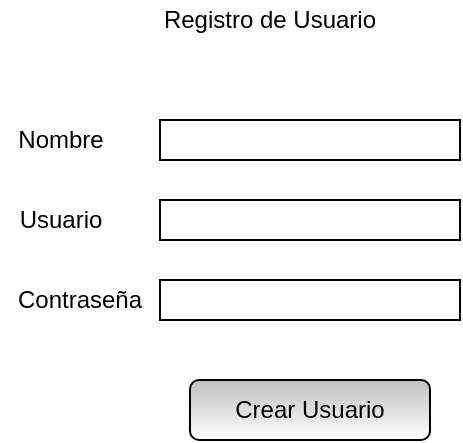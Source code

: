 <mxfile version="14.6.12" type="github" pages="8">
  <diagram id="YV1dHheQMbIW_KVCzwkJ" name="Registro Docente">
    <mxGraphModel dx="433" dy="402" grid="1" gridSize="10" guides="1" tooltips="1" connect="1" arrows="1" fold="1" page="1" pageScale="1" pageWidth="827" pageHeight="1169" math="0" shadow="0">
      <root>
        <mxCell id="0" />
        <mxCell id="1" parent="0" />
        <mxCell id="ewFbGT-FpTYjorqZr8Pc-1" value="" style="verticalLabelPosition=bottom;verticalAlign=top;html=1;shape=mxgraph.basic.rect;fillColor2=none;strokeWidth=1;size=20;indent=5;" parent="1" vertex="1">
          <mxGeometry x="120" y="70" width="150" height="20" as="geometry" />
        </mxCell>
        <mxCell id="ewFbGT-FpTYjorqZr8Pc-2" value="Nombre" style="text;html=1;align=center;verticalAlign=middle;resizable=0;points=[];autosize=1;strokeColor=none;" parent="1" vertex="1">
          <mxGeometry x="40" y="70" width="60" height="20" as="geometry" />
        </mxCell>
        <mxCell id="ewFbGT-FpTYjorqZr8Pc-3" value="" style="verticalLabelPosition=bottom;verticalAlign=top;html=1;shape=mxgraph.basic.rect;fillColor2=none;strokeWidth=1;size=20;indent=5;" parent="1" vertex="1">
          <mxGeometry x="120" y="110" width="150" height="20" as="geometry" />
        </mxCell>
        <mxCell id="ewFbGT-FpTYjorqZr8Pc-4" value="Usuario" style="text;html=1;align=center;verticalAlign=middle;resizable=0;points=[];autosize=1;strokeColor=none;" parent="1" vertex="1">
          <mxGeometry x="40" y="110" width="60" height="20" as="geometry" />
        </mxCell>
        <mxCell id="ewFbGT-FpTYjorqZr8Pc-5" value="" style="verticalLabelPosition=bottom;verticalAlign=top;html=1;shape=mxgraph.basic.rect;fillColor2=none;strokeWidth=1;size=20;indent=5;" parent="1" vertex="1">
          <mxGeometry x="120" y="150" width="150" height="20" as="geometry" />
        </mxCell>
        <mxCell id="ewFbGT-FpTYjorqZr8Pc-6" value="Contraseña" style="text;html=1;strokeColor=none;fillColor=none;align=center;verticalAlign=middle;whiteSpace=wrap;rounded=0;" parent="1" vertex="1">
          <mxGeometry x="60" y="150" width="40" height="20" as="geometry" />
        </mxCell>
        <mxCell id="ewFbGT-FpTYjorqZr8Pc-8" value="Crear Usuario" style="rounded=1;whiteSpace=wrap;html=1;gradientColor=#ffffff;fillColor=#BFBFBF;" parent="1" vertex="1">
          <mxGeometry x="135" y="200" width="120" height="30" as="geometry" />
        </mxCell>
        <mxCell id="9tH2D3IvDzq1De1yopXQ-1" value="Registro de Usuario" style="text;html=1;strokeColor=none;fillColor=none;align=center;verticalAlign=middle;whiteSpace=wrap;rounded=0;" vertex="1" parent="1">
          <mxGeometry x="95" y="10" width="160" height="20" as="geometry" />
        </mxCell>
      </root>
    </mxGraphModel>
  </diagram>
  <diagram id="m-CUgD-hjozo70Uh1sP4" name="Registro Alumno">
    <mxGraphModel dx="433" dy="402" grid="1" gridSize="10" guides="1" tooltips="1" connect="1" arrows="1" fold="1" page="1" pageScale="1" pageWidth="827" pageHeight="1169" math="0" shadow="0">
      <root>
        <mxCell id="Od82P2nvVVEPtzWRUM7q-0" />
        <mxCell id="Od82P2nvVVEPtzWRUM7q-1" parent="Od82P2nvVVEPtzWRUM7q-0" />
        <mxCell id="kD8qAAmjWUUe5dYk5nVf-0" value="" style="verticalLabelPosition=bottom;verticalAlign=top;html=1;shape=mxgraph.basic.rect;fillColor2=none;strokeWidth=1;size=20;indent=5;" parent="Od82P2nvVVEPtzWRUM7q-1" vertex="1">
          <mxGeometry x="120" y="40" width="150" height="20" as="geometry" />
        </mxCell>
        <mxCell id="kD8qAAmjWUUe5dYk5nVf-1" value="Nombre" style="text;html=1;align=center;verticalAlign=middle;resizable=0;points=[];autosize=1;strokeColor=none;" parent="Od82P2nvVVEPtzWRUM7q-1" vertex="1">
          <mxGeometry x="40" y="40" width="60" height="20" as="geometry" />
        </mxCell>
        <mxCell id="kD8qAAmjWUUe5dYk5nVf-2" value="" style="verticalLabelPosition=bottom;verticalAlign=top;html=1;shape=mxgraph.basic.rect;fillColor2=none;strokeWidth=1;size=20;indent=5;" parent="Od82P2nvVVEPtzWRUM7q-1" vertex="1">
          <mxGeometry x="120" y="80" width="150" height="20" as="geometry" />
        </mxCell>
        <mxCell id="kD8qAAmjWUUe5dYk5nVf-3" value="Usuario" style="text;html=1;align=center;verticalAlign=middle;resizable=0;points=[];autosize=1;strokeColor=none;" parent="Od82P2nvVVEPtzWRUM7q-1" vertex="1">
          <mxGeometry x="40" y="80" width="60" height="20" as="geometry" />
        </mxCell>
        <mxCell id="kD8qAAmjWUUe5dYk5nVf-4" value="" style="verticalLabelPosition=bottom;verticalAlign=top;html=1;shape=mxgraph.basic.rect;fillColor2=none;strokeWidth=1;size=20;indent=5;" parent="Od82P2nvVVEPtzWRUM7q-1" vertex="1">
          <mxGeometry x="120" y="120" width="150" height="20" as="geometry" />
        </mxCell>
        <mxCell id="kD8qAAmjWUUe5dYk5nVf-5" value="Contraseña" style="text;html=1;strokeColor=none;fillColor=none;align=center;verticalAlign=middle;whiteSpace=wrap;rounded=0;" parent="Od82P2nvVVEPtzWRUM7q-1" vertex="1">
          <mxGeometry x="60" y="120" width="40" height="20" as="geometry" />
        </mxCell>
        <mxCell id="kD8qAAmjWUUe5dYk5nVf-6" value="Crear Usuario" style="rounded=1;whiteSpace=wrap;html=1;gradientColor=#ffffff;fillColor=#BFBFBF;" parent="Od82P2nvVVEPtzWRUM7q-1" vertex="1">
          <mxGeometry x="130" y="260" width="120" height="30" as="geometry" />
        </mxCell>
        <mxCell id="1U7D5sSQxu5XLb_-FUQH-0" value="Seleccione Docente" style="swimlane;fontStyle=0;childLayout=stackLayout;horizontal=1;startSize=26;horizontalStack=0;resizeParent=1;resizeParentMax=0;resizeLast=0;collapsible=1;marginBottom=0;" parent="Od82P2nvVVEPtzWRUM7q-1" vertex="1">
          <mxGeometry x="120" y="150" width="140" height="78" as="geometry">
            <mxRectangle x="120" y="150" width="140" height="26" as="alternateBounds" />
          </mxGeometry>
        </mxCell>
        <mxCell id="1U7D5sSQxu5XLb_-FUQH-1" value="Docente_1" style="text;strokeColor=none;fillColor=none;align=left;verticalAlign=top;spacingLeft=4;spacingRight=4;overflow=hidden;rotatable=0;points=[[0,0.5],[1,0.5]];portConstraint=eastwest;" parent="1U7D5sSQxu5XLb_-FUQH-0" vertex="1">
          <mxGeometry y="26" width="140" height="26" as="geometry" />
        </mxCell>
        <mxCell id="1U7D5sSQxu5XLb_-FUQH-2" value="Docente_2" style="text;strokeColor=none;fillColor=none;align=left;verticalAlign=top;spacingLeft=4;spacingRight=4;overflow=hidden;rotatable=0;points=[[0,0.5],[1,0.5]];portConstraint=eastwest;" parent="1U7D5sSQxu5XLb_-FUQH-0" vertex="1">
          <mxGeometry y="52" width="140" height="26" as="geometry" />
        </mxCell>
        <mxCell id="eyEHDWy3Nl8EK4-6sjcZ-0" value="Registro de Usuario" style="text;html=1;strokeColor=none;fillColor=none;align=center;verticalAlign=middle;whiteSpace=wrap;rounded=0;" vertex="1" parent="Od82P2nvVVEPtzWRUM7q-1">
          <mxGeometry x="95" y="10" width="160" height="20" as="geometry" />
        </mxCell>
      </root>
    </mxGraphModel>
  </diagram>
  <diagram id="Cj4Yf2S5x4H9VyB0fq1e" name="Ingresar en la aplicación">
    <mxGraphModel dx="433" dy="402" grid="1" gridSize="10" guides="1" tooltips="1" connect="1" arrows="1" fold="1" page="1" pageScale="1" pageWidth="827" pageHeight="1169" math="0" shadow="0">
      <root>
        <mxCell id="EuSndRcAn0-1ZsPF0-Ai-0" />
        <mxCell id="EuSndRcAn0-1ZsPF0-Ai-1" parent="EuSndRcAn0-1ZsPF0-Ai-0" />
        <mxCell id="cLrDrodDBKRvs9lB35q8-0" value="" style="verticalLabelPosition=bottom;verticalAlign=top;html=1;shape=mxgraph.basic.rect;fillColor2=none;strokeWidth=1;size=20;indent=5;" parent="EuSndRcAn0-1ZsPF0-Ai-1" vertex="1">
          <mxGeometry x="100" y="50" width="150" height="20" as="geometry" />
        </mxCell>
        <mxCell id="cLrDrodDBKRvs9lB35q8-1" value="Usuario" style="text;html=1;align=center;verticalAlign=middle;resizable=0;points=[];autosize=1;strokeColor=none;" parent="EuSndRcAn0-1ZsPF0-Ai-1" vertex="1">
          <mxGeometry x="30" y="50" width="60" height="20" as="geometry" />
        </mxCell>
        <mxCell id="cLrDrodDBKRvs9lB35q8-2" value="" style="verticalLabelPosition=bottom;verticalAlign=top;html=1;shape=mxgraph.basic.rect;fillColor2=none;strokeWidth=1;size=20;indent=5;" parent="EuSndRcAn0-1ZsPF0-Ai-1" vertex="1">
          <mxGeometry x="100" y="90" width="150" height="20" as="geometry" />
        </mxCell>
        <mxCell id="cLrDrodDBKRvs9lB35q8-3" value="Contraseña" style="text;html=1;strokeColor=none;fillColor=none;align=center;verticalAlign=middle;whiteSpace=wrap;rounded=0;" parent="EuSndRcAn0-1ZsPF0-Ai-1" vertex="1">
          <mxGeometry x="40" y="90" width="40" height="20" as="geometry" />
        </mxCell>
        <mxCell id="cLrDrodDBKRvs9lB35q8-4" value="Crear Usuario" style="rounded=1;whiteSpace=wrap;html=1;gradientColor=#ffffff;fillColor=#BFBFBF;" parent="EuSndRcAn0-1ZsPF0-Ai-1" vertex="1">
          <mxGeometry x="115" y="130" width="120" height="30" as="geometry" />
        </mxCell>
        <mxCell id="fsz1M_mNe-D2oPDwwXoG-0" value="Login" style="text;html=1;strokeColor=none;fillColor=none;align=center;verticalAlign=middle;whiteSpace=wrap;rounded=0;" vertex="1" parent="EuSndRcAn0-1ZsPF0-Ai-1">
          <mxGeometry x="95" y="10" width="160" height="20" as="geometry" />
        </mxCell>
      </root>
    </mxGraphModel>
  </diagram>
  <diagram id="rMn7dtW7TJwoexM8sdgQ" name="Docente-Cambiar nivel">
    <mxGraphModel dx="433" dy="402" grid="1" gridSize="10" guides="1" tooltips="1" connect="1" arrows="1" fold="1" page="1" pageScale="1" pageWidth="827" pageHeight="1169" math="0" shadow="0">
      <root>
        <mxCell id="kVy9fr1I10_7O9rKxGLd-0" />
        <mxCell id="kVy9fr1I10_7O9rKxGLd-1" parent="kVy9fr1I10_7O9rKxGLd-0" />
        <mxCell id="C1Rp3mb0hRp-LGn97svT-6" value="Asignar nivel" style="rounded=1;whiteSpace=wrap;html=1;gradientColor=#ffffff;fillColor=#BFBFBF;" vertex="1" parent="kVy9fr1I10_7O9rKxGLd-1">
          <mxGeometry x="130" y="222" width="120" height="30" as="geometry" />
        </mxCell>
        <mxCell id="C1Rp3mb0hRp-LGn97svT-7" value="Seleccione Alumno" style="swimlane;fontStyle=0;childLayout=stackLayout;horizontal=1;startSize=26;horizontalStack=0;resizeParent=1;resizeParentMax=0;resizeLast=0;collapsible=1;marginBottom=0;" vertex="1" collapsed="1" parent="kVy9fr1I10_7O9rKxGLd-1">
          <mxGeometry x="120" y="70" width="140" height="26" as="geometry">
            <mxRectangle x="120" y="12" width="140" height="104" as="alternateBounds" />
          </mxGeometry>
        </mxCell>
        <mxCell id="C1Rp3mb0hRp-LGn97svT-8" value="Docente_1" style="text;strokeColor=none;fillColor=none;align=left;verticalAlign=top;spacingLeft=4;spacingRight=4;overflow=hidden;rotatable=0;points=[[0,0.5],[1,0.5]];portConstraint=eastwest;" vertex="1" parent="C1Rp3mb0hRp-LGn97svT-7">
          <mxGeometry y="26" width="140" height="26" as="geometry" />
        </mxCell>
        <mxCell id="C1Rp3mb0hRp-LGn97svT-9" value="Docente_2" style="text;strokeColor=none;fillColor=none;align=left;verticalAlign=top;spacingLeft=4;spacingRight=4;overflow=hidden;rotatable=0;points=[[0,0.5],[1,0.5]];portConstraint=eastwest;" vertex="1" parent="C1Rp3mb0hRp-LGn97svT-7">
          <mxGeometry y="52" width="140" height="26" as="geometry" />
        </mxCell>
        <mxCell id="C1Rp3mb0hRp-LGn97svT-13" value="Seleccione Docente" style="swimlane;fontStyle=0;childLayout=stackLayout;horizontal=1;startSize=26;horizontalStack=0;resizeParent=1;resizeParentMax=0;resizeLast=0;collapsible=1;marginBottom=0;" vertex="1" collapsed="1" parent="C1Rp3mb0hRp-LGn97svT-7">
          <mxGeometry y="78" width="140" height="26" as="geometry">
            <mxRectangle x="120" y="12" width="140" height="78" as="alternateBounds" />
          </mxGeometry>
        </mxCell>
        <mxCell id="C1Rp3mb0hRp-LGn97svT-14" value="Docente_1" style="text;strokeColor=none;fillColor=none;align=left;verticalAlign=top;spacingLeft=4;spacingRight=4;overflow=hidden;rotatable=0;points=[[0,0.5],[1,0.5]];portConstraint=eastwest;" vertex="1" parent="C1Rp3mb0hRp-LGn97svT-13">
          <mxGeometry y="26" width="140" height="26" as="geometry" />
        </mxCell>
        <mxCell id="C1Rp3mb0hRp-LGn97svT-15" value="Docente_2" style="text;strokeColor=none;fillColor=none;align=left;verticalAlign=top;spacingLeft=4;spacingRight=4;overflow=hidden;rotatable=0;points=[[0,0.5],[1,0.5]];portConstraint=eastwest;" vertex="1" parent="C1Rp3mb0hRp-LGn97svT-13">
          <mxGeometry y="52" width="140" height="26" as="geometry" />
        </mxCell>
        <mxCell id="C1Rp3mb0hRp-LGn97svT-10" value="Seleccione Nivel" style="swimlane;fontStyle=0;childLayout=stackLayout;horizontal=1;startSize=26;horizontalStack=0;resizeParent=1;resizeParentMax=0;resizeLast=0;collapsible=1;marginBottom=0;" vertex="1" parent="kVy9fr1I10_7O9rKxGLd-1">
          <mxGeometry x="120" y="118" width="140" height="104" as="geometry">
            <mxRectangle x="120" y="60" width="140" height="26" as="alternateBounds" />
          </mxGeometry>
        </mxCell>
        <mxCell id="C1Rp3mb0hRp-LGn97svT-11" value="Inicial" style="text;strokeColor=none;fillColor=none;align=left;verticalAlign=top;spacingLeft=4;spacingRight=4;overflow=hidden;rotatable=0;points=[[0,0.5],[1,0.5]];portConstraint=eastwest;" vertex="1" parent="C1Rp3mb0hRp-LGn97svT-10">
          <mxGeometry y="26" width="140" height="26" as="geometry" />
        </mxCell>
        <mxCell id="C1Rp3mb0hRp-LGn97svT-17" value="Intermedio" style="text;strokeColor=none;fillColor=none;align=left;verticalAlign=top;spacingLeft=4;spacingRight=4;overflow=hidden;rotatable=0;points=[[0,0.5],[1,0.5]];portConstraint=eastwest;" vertex="1" parent="C1Rp3mb0hRp-LGn97svT-10">
          <mxGeometry y="52" width="140" height="26" as="geometry" />
        </mxCell>
        <mxCell id="C1Rp3mb0hRp-LGn97svT-12" value="Avanzado" style="text;strokeColor=none;fillColor=none;align=left;verticalAlign=top;spacingLeft=4;spacingRight=4;overflow=hidden;rotatable=0;points=[[0,0.5],[1,0.5]];portConstraint=eastwest;" vertex="1" parent="C1Rp3mb0hRp-LGn97svT-10">
          <mxGeometry y="78" width="140" height="26" as="geometry" />
        </mxCell>
        <mxCell id="OB08e2t2LJzxi1CSdvcI-0" value="Asignación de Nivel" style="text;html=1;strokeColor=none;fillColor=none;align=center;verticalAlign=middle;whiteSpace=wrap;rounded=0;" vertex="1" parent="kVy9fr1I10_7O9rKxGLd-1">
          <mxGeometry x="100" y="16" width="160" height="20" as="geometry" />
        </mxCell>
      </root>
    </mxGraphModel>
  </diagram>
  <diagram id="CwtMwUGzaxqfdNprVVx4" name="Docente - Plantear ejercicio">
    <mxGraphModel dx="433" dy="402" grid="1" gridSize="10" guides="1" tooltips="1" connect="1" arrows="1" fold="1" page="1" pageScale="1" pageWidth="827" pageHeight="1169" math="0" shadow="0">
      <root>
        <mxCell id="hvWGNn6JhtvXVJFDvp_F-0" />
        <mxCell id="hvWGNn6JhtvXVJFDvp_F-1" parent="hvWGNn6JhtvXVJFDvp_F-0" />
        <mxCell id="pjn18SVBjNZqv63dJpv4-0" value="Planteo De Ejercicio" style="text;html=1;strokeColor=none;fillColor=none;align=center;verticalAlign=middle;whiteSpace=wrap;rounded=0;" vertex="1" parent="hvWGNn6JhtvXVJFDvp_F-1">
          <mxGeometry x="80" y="10" width="160" height="20" as="geometry" />
        </mxCell>
        <mxCell id="a5O2B0jfO8iwQIBGJIAG-0" value="Seleccione Nivel" style="swimlane;fontStyle=0;childLayout=stackLayout;horizontal=1;startSize=26;horizontalStack=0;resizeParent=1;resizeParentMax=0;resizeLast=0;collapsible=1;marginBottom=0;" vertex="1" collapsed="1" parent="hvWGNn6JhtvXVJFDvp_F-1">
          <mxGeometry x="80" y="40" width="140" height="26" as="geometry">
            <mxRectangle x="80" y="40" width="140" height="104" as="alternateBounds" />
          </mxGeometry>
        </mxCell>
        <mxCell id="a5O2B0jfO8iwQIBGJIAG-1" value="Inicial" style="text;strokeColor=none;fillColor=none;align=left;verticalAlign=top;spacingLeft=4;spacingRight=4;overflow=hidden;rotatable=0;points=[[0,0.5],[1,0.5]];portConstraint=eastwest;" vertex="1" parent="a5O2B0jfO8iwQIBGJIAG-0">
          <mxGeometry y="26" width="140" height="26" as="geometry" />
        </mxCell>
        <mxCell id="a5O2B0jfO8iwQIBGJIAG-2" value="Intermedio" style="text;strokeColor=none;fillColor=none;align=left;verticalAlign=top;spacingLeft=4;spacingRight=4;overflow=hidden;rotatable=0;points=[[0,0.5],[1,0.5]];portConstraint=eastwest;" vertex="1" parent="a5O2B0jfO8iwQIBGJIAG-0">
          <mxGeometry y="52" width="140" height="26" as="geometry" />
        </mxCell>
        <mxCell id="a5O2B0jfO8iwQIBGJIAG-3" value="Avanzado" style="text;strokeColor=none;fillColor=none;align=left;verticalAlign=top;spacingLeft=4;spacingRight=4;overflow=hidden;rotatable=0;points=[[0,0.5],[1,0.5]];portConstraint=eastwest;" vertex="1" parent="a5O2B0jfO8iwQIBGJIAG-0">
          <mxGeometry y="78" width="140" height="26" as="geometry" />
        </mxCell>
        <mxCell id="FNImuId7D8zCKENQqeY0-0" value="" style="verticalLabelPosition=bottom;verticalAlign=top;html=1;shape=mxgraph.basic.rect;fillColor2=none;strokeWidth=1;size=20;indent=5;" vertex="1" parent="hvWGNn6JhtvXVJFDvp_F-1">
          <mxGeometry x="80" y="90" width="150" height="20" as="geometry" />
        </mxCell>
        <mxCell id="FNImuId7D8zCKENQqeY0-1" value="Título" style="text;html=1;align=center;verticalAlign=middle;resizable=0;points=[];autosize=1;strokeColor=none;" vertex="1" parent="hvWGNn6JhtvXVJFDvp_F-1">
          <mxGeometry x="15" y="90" width="50" height="20" as="geometry" />
        </mxCell>
        <mxCell id="FNImuId7D8zCKENQqeY0-2" value="" style="verticalLabelPosition=bottom;verticalAlign=top;html=1;shape=mxgraph.basic.rect;fillColor2=none;strokeWidth=1;size=20;indent=5;" vertex="1" parent="hvWGNn6JhtvXVJFDvp_F-1">
          <mxGeometry x="80" y="130" width="150" height="20" as="geometry" />
        </mxCell>
        <mxCell id="FNImuId7D8zCKENQqeY0-3" value="Descripción" style="text;html=1;strokeColor=none;fillColor=none;align=center;verticalAlign=middle;whiteSpace=wrap;rounded=0;" vertex="1" parent="hvWGNn6JhtvXVJFDvp_F-1">
          <mxGeometry x="20" y="130" width="40" height="20" as="geometry" />
        </mxCell>
        <mxCell id="FNImuId7D8zCKENQqeY0-4" value="Plantear Ejercicio" style="rounded=1;whiteSpace=wrap;html=1;gradientColor=#ffffff;fillColor=#BFBFBF;" vertex="1" parent="hvWGNn6JhtvXVJFDvp_F-1">
          <mxGeometry x="95" y="240" width="120" height="30" as="geometry" />
        </mxCell>
        <mxCell id="FNImuId7D8zCKENQqeY0-5" value="Seleccione Imagen" style="rounded=1;whiteSpace=wrap;html=1;gradientColor=#ffffff;fillColor=#BFBFBF;" vertex="1" parent="hvWGNn6JhtvXVJFDvp_F-1">
          <mxGeometry x="90" y="180" width="120" height="10" as="geometry" />
        </mxCell>
      </root>
    </mxGraphModel>
  </diagram>
  <diagram id="VsoB4TMT3x7uEVGl5K6S" name="Docente - Devolución">
    <mxGraphModel dx="433" dy="402" grid="1" gridSize="10" guides="1" tooltips="1" connect="1" arrows="1" fold="1" page="1" pageScale="1" pageWidth="827" pageHeight="1169" math="0" shadow="0">
      <root>
        <mxCell id="pka8-OGBTbCMjG7y0PYh-0" />
        <mxCell id="pka8-OGBTbCMjG7y0PYh-1" parent="pka8-OGBTbCMjG7y0PYh-0" />
        <mxCell id="8rRVyMddMR6ZJXZrTLGF-0" value="Devolución de tarea" style="text;html=1;strokeColor=none;fillColor=none;align=center;verticalAlign=middle;whiteSpace=wrap;rounded=0;" vertex="1" parent="pka8-OGBTbCMjG7y0PYh-1">
          <mxGeometry x="30" y="10" width="160" height="20" as="geometry" />
        </mxCell>
        <mxCell id="8rRVyMddMR6ZJXZrTLGF-1" value="Realizar Devolución" style="rounded=1;whiteSpace=wrap;html=1;gradientColor=#ffffff;fillColor=#BFBFBF;" vertex="1" parent="pka8-OGBTbCMjG7y0PYh-1">
          <mxGeometry x="60" y="180" width="120" height="30" as="geometry" />
        </mxCell>
        <mxCell id="8rRVyMddMR6ZJXZrTLGF-2" value="Descargar audio" style="rounded=1;whiteSpace=wrap;html=1;gradientColor=#ffffff;fillColor=#BFBFBF;" vertex="1" parent="pka8-OGBTbCMjG7y0PYh-1">
          <mxGeometry x="60" y="70" width="120" height="10" as="geometry" />
        </mxCell>
        <mxCell id="4BExnN6tsbFS9lkxiqWq-0" value="" style="verticalLabelPosition=bottom;verticalAlign=top;html=1;shape=mxgraph.basic.rect;fillColor2=none;strokeWidth=1;size=20;indent=5;" vertex="1" parent="pka8-OGBTbCMjG7y0PYh-1">
          <mxGeometry x="60" y="90" width="265" height="60" as="geometry" />
        </mxCell>
        <mxCell id="ogC2IZm8WoL4ci-ENkAs-0" value="Descripción" style="text;html=1;strokeColor=none;fillColor=none;align=center;verticalAlign=middle;whiteSpace=wrap;rounded=0;" vertex="1" parent="pka8-OGBTbCMjG7y0PYh-1">
          <mxGeometry x="80" y="100" width="40" height="20" as="geometry" />
        </mxCell>
        <mxCell id="ogC2IZm8WoL4ci-ENkAs-1" value="" style="verticalLabelPosition=bottom;verticalAlign=top;html=1;shape=mxgraph.basic.rect;fillColor2=none;strokeWidth=1;size=20;indent=5;" vertex="1" parent="pka8-OGBTbCMjG7y0PYh-1">
          <mxGeometry x="60" y="40" width="90" height="20" as="geometry" />
        </mxCell>
        <mxCell id="ogC2IZm8WoL4ci-ENkAs-2" value="Alumno" style="text;html=1;strokeColor=none;fillColor=none;align=center;verticalAlign=middle;whiteSpace=wrap;rounded=0;" vertex="1" parent="pka8-OGBTbCMjG7y0PYh-1">
          <mxGeometry x="70" y="40" width="40" height="20" as="geometry" />
        </mxCell>
      </root>
    </mxGraphModel>
  </diagram>
  <diagram id="pK1WlDyspNclxBzhaRzA" name="Alumno - Vista de ejercicio">
    <mxGraphModel dx="433" dy="402" grid="1" gridSize="10" guides="1" tooltips="1" connect="1" arrows="1" fold="1" page="1" pageScale="1" pageWidth="827" pageHeight="1169" math="0" shadow="0">
      <root>
        <mxCell id="sCRIkOSvbuA3ZqBWUPci-0" />
        <mxCell id="sCRIkOSvbuA3ZqBWUPci-1" parent="sCRIkOSvbuA3ZqBWUPci-0" />
        <mxCell id="S9-Smb9hhWzSk6xbp9n2-0" value="" style="verticalLabelPosition=bottom;verticalAlign=top;html=1;shape=mxgraph.basic.rect;fillColor2=none;strokeWidth=1;size=20;indent=0;" vertex="1" parent="sCRIkOSvbuA3ZqBWUPci-1">
          <mxGeometry x="87.5" y="90" width="150" height="20" as="geometry" />
        </mxCell>
        <mxCell id="S9-Smb9hhWzSk6xbp9n2-1" value="Título" style="text;html=1;align=center;verticalAlign=middle;resizable=0;points=[];autosize=1;strokeColor=none;" vertex="1" parent="sCRIkOSvbuA3ZqBWUPci-1">
          <mxGeometry x="190" y="90" width="50" height="20" as="geometry" />
        </mxCell>
        <mxCell id="S9-Smb9hhWzSk6xbp9n2-2" value="" style="verticalLabelPosition=bottom;verticalAlign=top;html=1;shape=mxgraph.basic.rect;fillColor2=none;strokeWidth=1;size=20;indent=5;" vertex="1" parent="sCRIkOSvbuA3ZqBWUPci-1">
          <mxGeometry x="87.5" y="130" width="265" height="60" as="geometry" />
        </mxCell>
        <mxCell id="S9-Smb9hhWzSk6xbp9n2-3" value="Descripción" style="text;html=1;strokeColor=none;fillColor=none;align=center;verticalAlign=middle;whiteSpace=wrap;rounded=0;" vertex="1" parent="sCRIkOSvbuA3ZqBWUPci-1">
          <mxGeometry x="130" y="130" width="40" height="20" as="geometry" />
        </mxCell>
        <mxCell id="Y1TQTIyY-RRtgGS85sBR-0" value="Vista de ejercicio" style="text;html=1;strokeColor=none;fillColor=none;align=center;verticalAlign=middle;whiteSpace=wrap;rounded=0;" vertex="1" parent="sCRIkOSvbuA3ZqBWUPci-1">
          <mxGeometry x="60" y="30" width="160" height="20" as="geometry" />
        </mxCell>
        <mxCell id="Y1TQTIyY-RRtgGS85sBR-3" value="" style="verticalLabelPosition=bottom;verticalAlign=top;html=1;shape=mxgraph.basic.patternFillRect;fillStyle=diag;step=5;fillStrokeWidth=0.2;fillStrokeColor=#dddddd;" vertex="1" parent="sCRIkOSvbuA3ZqBWUPci-1">
          <mxGeometry x="87.5" y="210" width="320" height="160" as="geometry" />
        </mxCell>
        <mxCell id="Y1TQTIyY-RRtgGS85sBR-4" value="&lt;font style=&quot;font-size: 20px&quot;&gt;Imagen&lt;/font&gt;" style="text;html=1;strokeColor=none;fillColor=none;align=center;verticalAlign=middle;whiteSpace=wrap;rounded=0;strokeWidth=3;" vertex="1" parent="sCRIkOSvbuA3ZqBWUPci-1">
          <mxGeometry x="162.5" y="250" width="170" height="70" as="geometry" />
        </mxCell>
        <mxCell id="c5PxF1PEGADR1KN2rlIE-0" value="Realizar Entrega" style="rounded=1;whiteSpace=wrap;html=1;gradientColor=#ffffff;fillColor=#BFBFBF;" vertex="1" parent="sCRIkOSvbuA3ZqBWUPci-1">
          <mxGeometry x="90" y="390" width="120" height="30" as="geometry" />
        </mxCell>
      </root>
    </mxGraphModel>
  </diagram>
  <diagram id="27MJMoymgUbrCDMd0FUF" name="Alumno - Realizar entrega">
    <mxGraphModel dx="1248" dy="634" grid="1" gridSize="10" guides="1" tooltips="1" connect="1" arrows="1" fold="1" page="1" pageScale="1" pageWidth="827" pageHeight="1169" math="0" shadow="0">
      <root>
        <mxCell id="Dbs0Qyd-AIigb-Lp9BqA-0" />
        <mxCell id="Dbs0Qyd-AIigb-Lp9BqA-1" parent="Dbs0Qyd-AIigb-Lp9BqA-0" />
        <mxCell id="CVEqzF4-V2GD8bBz7gW_-0" value="Entrega de tarea" style="text;html=1;strokeColor=none;fillColor=none;align=center;verticalAlign=middle;whiteSpace=wrap;rounded=0;" vertex="1" parent="Dbs0Qyd-AIigb-Lp9BqA-1">
          <mxGeometry x="30" y="10" width="160" height="20" as="geometry" />
        </mxCell>
        <mxCell id="6Ad4jbFgyRJo43peItSC-0" value="Realizar Entrega" style="rounded=1;whiteSpace=wrap;html=1;gradientColor=#ffffff;fillColor=#BFBFBF;" vertex="1" parent="Dbs0Qyd-AIigb-Lp9BqA-1">
          <mxGeometry x="60" y="100" width="120" height="30" as="geometry" />
        </mxCell>
        <mxCell id="6Ad4jbFgyRJo43peItSC-1" value="Seleccione audio" style="rounded=1;whiteSpace=wrap;html=1;gradientColor=#ffffff;fillColor=#BFBFBF;" vertex="1" parent="Dbs0Qyd-AIigb-Lp9BqA-1">
          <mxGeometry x="60" y="50" width="120" height="10" as="geometry" />
        </mxCell>
      </root>
    </mxGraphModel>
  </diagram>
</mxfile>
